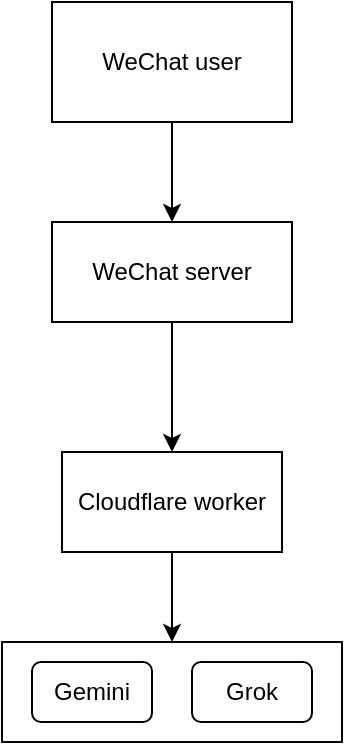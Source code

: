 <mxfile version="26.1.1">
  <diagram name="Page-1" id="1sjjesDyPGoVqtrBQITE">
    <mxGraphModel dx="815" dy="456" grid="1" gridSize="10" guides="1" tooltips="1" connect="1" arrows="1" fold="1" page="1" pageScale="1" pageWidth="850" pageHeight="1100" math="0" shadow="0">
      <root>
        <mxCell id="0" />
        <mxCell id="1" parent="0" />
        <mxCell id="UwkMOaes8_fVt1T53pwL-9" style="edgeStyle=orthogonalEdgeStyle;rounded=0;orthogonalLoop=1;jettySize=auto;html=1;" edge="1" parent="1" source="UwkMOaes8_fVt1T53pwL-1" target="UwkMOaes8_fVt1T53pwL-6">
          <mxGeometry relative="1" as="geometry" />
        </mxCell>
        <mxCell id="UwkMOaes8_fVt1T53pwL-1" value="Cloudflare worker" style="rounded=0;whiteSpace=wrap;html=1;align=center;verticalAlign=middle;" vertex="1" parent="1">
          <mxGeometry x="325" y="415" width="110" height="50" as="geometry" />
        </mxCell>
        <mxCell id="UwkMOaes8_fVt1T53pwL-10" style="edgeStyle=orthogonalEdgeStyle;rounded=0;orthogonalLoop=1;jettySize=auto;html=1;exitX=0.5;exitY=1;exitDx=0;exitDy=0;" edge="1" parent="1" source="UwkMOaes8_fVt1T53pwL-2" target="UwkMOaes8_fVt1T53pwL-1">
          <mxGeometry relative="1" as="geometry">
            <mxPoint x="390" y="410" as="targetPoint" />
          </mxGeometry>
        </mxCell>
        <mxCell id="UwkMOaes8_fVt1T53pwL-2" value="WeChat server" style="rounded=0;whiteSpace=wrap;html=1;" vertex="1" parent="1">
          <mxGeometry x="320" y="300" width="120" height="50" as="geometry" />
        </mxCell>
        <mxCell id="UwkMOaes8_fVt1T53pwL-4" style="edgeStyle=orthogonalEdgeStyle;rounded=0;orthogonalLoop=1;jettySize=auto;html=1;" edge="1" parent="1" source="UwkMOaes8_fVt1T53pwL-3" target="UwkMOaes8_fVt1T53pwL-2">
          <mxGeometry relative="1" as="geometry" />
        </mxCell>
        <mxCell id="UwkMOaes8_fVt1T53pwL-3" value="WeChat user" style="rounded=0;whiteSpace=wrap;html=1;" vertex="1" parent="1">
          <mxGeometry x="320" y="190" width="120" height="60" as="geometry" />
        </mxCell>
        <mxCell id="UwkMOaes8_fVt1T53pwL-6" value="" style="rounded=0;whiteSpace=wrap;html=1;" vertex="1" parent="1">
          <mxGeometry x="295" y="510" width="170" height="50" as="geometry" />
        </mxCell>
        <mxCell id="UwkMOaes8_fVt1T53pwL-7" value="Gemini" style="rounded=1;whiteSpace=wrap;html=1;" vertex="1" parent="1">
          <mxGeometry x="310" y="520" width="60" height="30" as="geometry" />
        </mxCell>
        <mxCell id="UwkMOaes8_fVt1T53pwL-8" value="Grok" style="rounded=1;whiteSpace=wrap;html=1;" vertex="1" parent="1">
          <mxGeometry x="390" y="520" width="60" height="30" as="geometry" />
        </mxCell>
      </root>
    </mxGraphModel>
  </diagram>
</mxfile>
